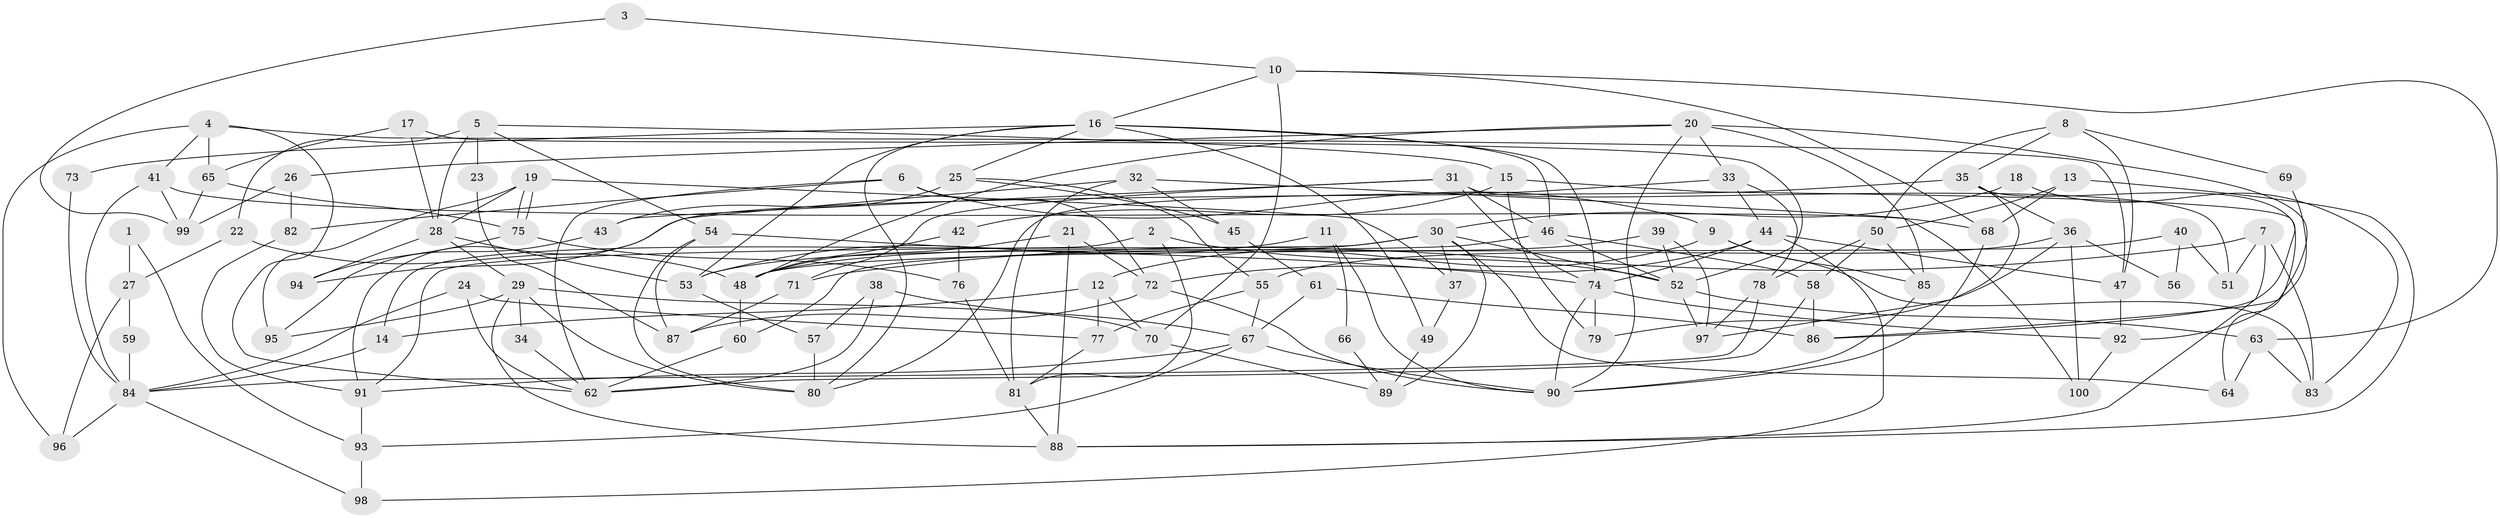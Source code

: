 // Generated by graph-tools (version 1.1) at 2025/39/02/21/25 10:39:00]
// undirected, 100 vertices, 200 edges
graph export_dot {
graph [start="1"]
  node [color=gray90,style=filled];
  1;
  2;
  3;
  4;
  5;
  6;
  7;
  8;
  9;
  10;
  11;
  12;
  13;
  14;
  15;
  16;
  17;
  18;
  19;
  20;
  21;
  22;
  23;
  24;
  25;
  26;
  27;
  28;
  29;
  30;
  31;
  32;
  33;
  34;
  35;
  36;
  37;
  38;
  39;
  40;
  41;
  42;
  43;
  44;
  45;
  46;
  47;
  48;
  49;
  50;
  51;
  52;
  53;
  54;
  55;
  56;
  57;
  58;
  59;
  60;
  61;
  62;
  63;
  64;
  65;
  66;
  67;
  68;
  69;
  70;
  71;
  72;
  73;
  74;
  75;
  76;
  77;
  78;
  79;
  80;
  81;
  82;
  83;
  84;
  85;
  86;
  87;
  88;
  89;
  90;
  91;
  92;
  93;
  94;
  95;
  96;
  97;
  98;
  99;
  100;
  1 -- 93;
  1 -- 27;
  2 -- 81;
  2 -- 14;
  2 -- 52;
  3 -- 10;
  3 -- 99;
  4 -- 47;
  4 -- 41;
  4 -- 62;
  4 -- 65;
  4 -- 96;
  5 -- 54;
  5 -- 28;
  5 -- 15;
  5 -- 22;
  5 -- 23;
  6 -- 62;
  6 -- 72;
  6 -- 9;
  6 -- 82;
  7 -- 71;
  7 -- 83;
  7 -- 51;
  7 -- 88;
  8 -- 35;
  8 -- 50;
  8 -- 47;
  8 -- 69;
  9 -- 85;
  9 -- 12;
  9 -- 83;
  10 -- 63;
  10 -- 16;
  10 -- 68;
  10 -- 70;
  11 -- 90;
  11 -- 53;
  11 -- 66;
  12 -- 77;
  12 -- 14;
  12 -- 70;
  13 -- 88;
  13 -- 68;
  13 -- 50;
  14 -- 84;
  15 -- 42;
  15 -- 64;
  15 -- 79;
  16 -- 46;
  16 -- 53;
  16 -- 25;
  16 -- 49;
  16 -- 73;
  16 -- 74;
  16 -- 80;
  17 -- 28;
  17 -- 52;
  17 -- 65;
  18 -- 83;
  18 -- 30;
  19 -- 75;
  19 -- 75;
  19 -- 95;
  19 -- 28;
  19 -- 37;
  20 -- 92;
  20 -- 90;
  20 -- 26;
  20 -- 33;
  20 -- 48;
  20 -- 85;
  21 -- 72;
  21 -- 88;
  21 -- 48;
  22 -- 48;
  22 -- 27;
  23 -- 87;
  24 -- 62;
  24 -- 77;
  24 -- 84;
  25 -- 55;
  25 -- 43;
  25 -- 45;
  26 -- 99;
  26 -- 82;
  27 -- 96;
  27 -- 59;
  28 -- 29;
  28 -- 53;
  28 -- 94;
  29 -- 70;
  29 -- 80;
  29 -- 34;
  29 -- 88;
  29 -- 95;
  30 -- 89;
  30 -- 91;
  30 -- 37;
  30 -- 52;
  30 -- 53;
  30 -- 64;
  31 -- 46;
  31 -- 74;
  31 -- 43;
  31 -- 51;
  31 -- 71;
  32 -- 91;
  32 -- 45;
  32 -- 81;
  32 -- 100;
  33 -- 80;
  33 -- 44;
  33 -- 78;
  34 -- 62;
  35 -- 97;
  35 -- 94;
  35 -- 36;
  35 -- 86;
  36 -- 79;
  36 -- 55;
  36 -- 56;
  36 -- 100;
  37 -- 49;
  38 -- 62;
  38 -- 67;
  38 -- 57;
  39 -- 48;
  39 -- 52;
  39 -- 97;
  40 -- 51;
  40 -- 48;
  40 -- 56;
  41 -- 68;
  41 -- 84;
  41 -- 99;
  42 -- 76;
  42 -- 48;
  43 -- 95;
  44 -- 47;
  44 -- 72;
  44 -- 74;
  44 -- 98;
  45 -- 61;
  46 -- 52;
  46 -- 58;
  46 -- 60;
  47 -- 92;
  48 -- 60;
  49 -- 89;
  50 -- 78;
  50 -- 58;
  50 -- 85;
  52 -- 63;
  52 -- 97;
  53 -- 57;
  54 -- 80;
  54 -- 74;
  54 -- 87;
  55 -- 67;
  55 -- 77;
  57 -- 80;
  58 -- 62;
  58 -- 86;
  59 -- 84;
  60 -- 62;
  61 -- 86;
  61 -- 67;
  63 -- 64;
  63 -- 83;
  65 -- 75;
  65 -- 99;
  66 -- 89;
  67 -- 90;
  67 -- 91;
  67 -- 93;
  68 -- 90;
  69 -- 86;
  70 -- 89;
  71 -- 87;
  72 -- 90;
  72 -- 87;
  73 -- 84;
  74 -- 79;
  74 -- 90;
  74 -- 92;
  75 -- 76;
  75 -- 94;
  76 -- 81;
  77 -- 81;
  78 -- 97;
  78 -- 84;
  81 -- 88;
  82 -- 91;
  84 -- 96;
  84 -- 98;
  85 -- 90;
  91 -- 93;
  92 -- 100;
  93 -- 98;
}

